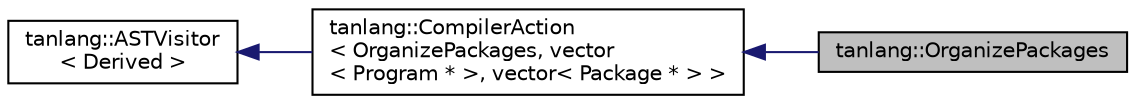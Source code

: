 digraph "tanlang::OrganizePackages"
{
 // LATEX_PDF_SIZE
  edge [fontname="Helvetica",fontsize="10",labelfontname="Helvetica",labelfontsize="10"];
  node [fontname="Helvetica",fontsize="10",shape=record];
  rankdir="LR";
  Node1 [label="tanlang::OrganizePackages",height=0.2,width=0.4,color="black", fillcolor="grey75", style="filled", fontcolor="black",tooltip="Organize a list of source files into their corresponding packages according to the code...."];
  Node2 -> Node1 [dir="back",color="midnightblue",fontsize="10",style="solid",fontname="Helvetica"];
  Node2 [label="tanlang::CompilerAction\l\< OrganizePackages, vector\l\< Program * \>, vector\< Package * \> \>",height=0.2,width=0.4,color="black", fillcolor="white", style="filled",URL="$classtanlang_1_1CompilerAction.html",tooltip=" "];
  Node3 -> Node2 [dir="back",color="midnightblue",fontsize="10",style="solid",fontname="Helvetica"];
  Node3 [label="tanlang::ASTVisitor\l\< Derived \>",height=0.2,width=0.4,color="black", fillcolor="white", style="filled",URL="$classtanlang_1_1ASTVisitor.html",tooltip=" "];
}
